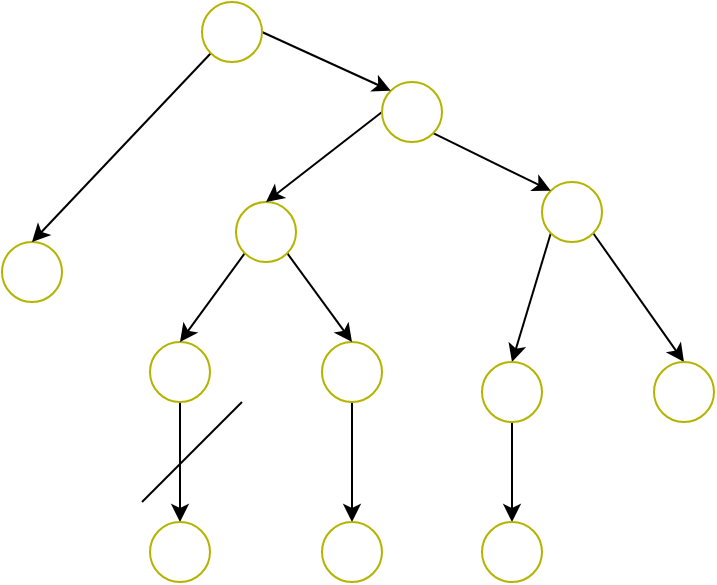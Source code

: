 <mxfile version="23.1.8" type="github">
  <diagram name="Page-1" id="Yzl3N8pKvQ0pY-97Gcgt">
    <mxGraphModel dx="791" dy="632" grid="1" gridSize="10" guides="1" tooltips="1" connect="1" arrows="1" fold="1" page="1" pageScale="1" pageWidth="827" pageHeight="1169" math="0" shadow="0">
      <root>
        <mxCell id="0" />
        <mxCell id="1" parent="0" />
        <mxCell id="oKikelOZNtLtG0cJ1z3B-6" value="" style="ellipse;whiteSpace=wrap;html=1;aspect=fixed;strokeColor=#B3B300;" vertex="1" parent="1">
          <mxGeometry x="310" y="170" width="30" height="30" as="geometry" />
        </mxCell>
        <mxCell id="oKikelOZNtLtG0cJ1z3B-27" style="edgeStyle=orthogonalEdgeStyle;rounded=0;orthogonalLoop=1;jettySize=auto;html=1;exitX=0.5;exitY=1;exitDx=0;exitDy=0;entryX=0.5;entryY=0;entryDx=0;entryDy=0;" edge="1" parent="1" source="oKikelOZNtLtG0cJ1z3B-8" target="oKikelOZNtLtG0cJ1z3B-10">
          <mxGeometry relative="1" as="geometry" />
        </mxCell>
        <mxCell id="oKikelOZNtLtG0cJ1z3B-8" value="" style="ellipse;whiteSpace=wrap;html=1;aspect=fixed;strokeColor=#B3B300;" vertex="1" parent="1">
          <mxGeometry x="384" y="220" width="30" height="30" as="geometry" />
        </mxCell>
        <mxCell id="oKikelOZNtLtG0cJ1z3B-28" value="" style="edgeStyle=orthogonalEdgeStyle;rounded=0;orthogonalLoop=1;jettySize=auto;html=1;" edge="1" parent="1" source="oKikelOZNtLtG0cJ1z3B-9" target="oKikelOZNtLtG0cJ1z3B-11">
          <mxGeometry relative="1" as="geometry" />
        </mxCell>
        <mxCell id="oKikelOZNtLtG0cJ1z3B-9" value="" style="ellipse;whiteSpace=wrap;html=1;aspect=fixed;strokeColor=#B3B300;" vertex="1" parent="1">
          <mxGeometry x="470" y="220" width="30" height="30" as="geometry" />
        </mxCell>
        <mxCell id="oKikelOZNtLtG0cJ1z3B-10" value="" style="ellipse;whiteSpace=wrap;html=1;aspect=fixed;strokeColor=#B3B300;" vertex="1" parent="1">
          <mxGeometry x="384" y="310" width="30" height="30" as="geometry" />
        </mxCell>
        <mxCell id="oKikelOZNtLtG0cJ1z3B-11" value="" style="ellipse;whiteSpace=wrap;html=1;aspect=fixed;strokeColor=#B3B300;" vertex="1" parent="1">
          <mxGeometry x="470" y="310" width="30" height="30" as="geometry" />
        </mxCell>
        <mxCell id="oKikelOZNtLtG0cJ1z3B-25" style="rounded=0;orthogonalLoop=1;jettySize=auto;html=1;exitX=0;exitY=1;exitDx=0;exitDy=0;entryX=0.5;entryY=0;entryDx=0;entryDy=0;" edge="1" parent="1" source="oKikelOZNtLtG0cJ1z3B-12" target="oKikelOZNtLtG0cJ1z3B-8">
          <mxGeometry relative="1" as="geometry" />
        </mxCell>
        <mxCell id="oKikelOZNtLtG0cJ1z3B-26" style="rounded=0;orthogonalLoop=1;jettySize=auto;html=1;exitX=1;exitY=1;exitDx=0;exitDy=0;entryX=0.5;entryY=0;entryDx=0;entryDy=0;" edge="1" parent="1" source="oKikelOZNtLtG0cJ1z3B-12" target="oKikelOZNtLtG0cJ1z3B-9">
          <mxGeometry relative="1" as="geometry" />
        </mxCell>
        <mxCell id="oKikelOZNtLtG0cJ1z3B-12" value="" style="ellipse;whiteSpace=wrap;html=1;aspect=fixed;strokeColor=#B3B300;" vertex="1" parent="1">
          <mxGeometry x="427" y="150" width="30" height="30" as="geometry" />
        </mxCell>
        <mxCell id="oKikelOZNtLtG0cJ1z3B-30" style="rounded=0;orthogonalLoop=1;jettySize=auto;html=1;exitX=0;exitY=1;exitDx=0;exitDy=0;entryX=0.5;entryY=0;entryDx=0;entryDy=0;" edge="1" parent="1" source="oKikelOZNtLtG0cJ1z3B-13" target="oKikelOZNtLtG0cJ1z3B-14">
          <mxGeometry relative="1" as="geometry" />
        </mxCell>
        <mxCell id="oKikelOZNtLtG0cJ1z3B-31" style="rounded=0;orthogonalLoop=1;jettySize=auto;html=1;exitX=1;exitY=1;exitDx=0;exitDy=0;entryX=0.5;entryY=0;entryDx=0;entryDy=0;" edge="1" parent="1" source="oKikelOZNtLtG0cJ1z3B-13" target="oKikelOZNtLtG0cJ1z3B-15">
          <mxGeometry relative="1" as="geometry" />
        </mxCell>
        <mxCell id="oKikelOZNtLtG0cJ1z3B-13" value="" style="ellipse;whiteSpace=wrap;html=1;aspect=fixed;strokeColor=#B3B300;" vertex="1" parent="1">
          <mxGeometry x="580" y="140" width="30" height="30" as="geometry" />
        </mxCell>
        <mxCell id="oKikelOZNtLtG0cJ1z3B-32" style="edgeStyle=orthogonalEdgeStyle;rounded=0;orthogonalLoop=1;jettySize=auto;html=1;exitX=0.5;exitY=1;exitDx=0;exitDy=0;entryX=0.5;entryY=0;entryDx=0;entryDy=0;" edge="1" parent="1" source="oKikelOZNtLtG0cJ1z3B-14" target="oKikelOZNtLtG0cJ1z3B-17">
          <mxGeometry relative="1" as="geometry" />
        </mxCell>
        <mxCell id="oKikelOZNtLtG0cJ1z3B-14" value="" style="ellipse;whiteSpace=wrap;html=1;aspect=fixed;strokeColor=#B3B300;" vertex="1" parent="1">
          <mxGeometry x="550" y="230" width="30" height="30" as="geometry" />
        </mxCell>
        <mxCell id="oKikelOZNtLtG0cJ1z3B-15" value="" style="ellipse;whiteSpace=wrap;html=1;aspect=fixed;strokeColor=#B3B300;" vertex="1" parent="1">
          <mxGeometry x="636" y="230" width="30" height="30" as="geometry" />
        </mxCell>
        <mxCell id="oKikelOZNtLtG0cJ1z3B-17" value="" style="ellipse;whiteSpace=wrap;html=1;aspect=fixed;strokeColor=#B3B300;" vertex="1" parent="1">
          <mxGeometry x="550" y="310" width="30" height="30" as="geometry" />
        </mxCell>
        <mxCell id="oKikelOZNtLtG0cJ1z3B-24" style="rounded=0;orthogonalLoop=1;jettySize=auto;html=1;exitX=0;exitY=0.5;exitDx=0;exitDy=0;entryX=0.5;entryY=0;entryDx=0;entryDy=0;" edge="1" parent="1" source="oKikelOZNtLtG0cJ1z3B-18" target="oKikelOZNtLtG0cJ1z3B-12">
          <mxGeometry relative="1" as="geometry" />
        </mxCell>
        <mxCell id="oKikelOZNtLtG0cJ1z3B-29" style="rounded=0;orthogonalLoop=1;jettySize=auto;html=1;exitX=1;exitY=1;exitDx=0;exitDy=0;entryX=0;entryY=0;entryDx=0;entryDy=0;" edge="1" parent="1" source="oKikelOZNtLtG0cJ1z3B-18" target="oKikelOZNtLtG0cJ1z3B-13">
          <mxGeometry relative="1" as="geometry" />
        </mxCell>
        <mxCell id="oKikelOZNtLtG0cJ1z3B-18" value="" style="ellipse;whiteSpace=wrap;html=1;aspect=fixed;strokeColor=#B3B300;" vertex="1" parent="1">
          <mxGeometry x="500" y="90" width="30" height="30" as="geometry" />
        </mxCell>
        <mxCell id="oKikelOZNtLtG0cJ1z3B-22" style="rounded=1;orthogonalLoop=1;jettySize=auto;html=1;exitX=0;exitY=1;exitDx=0;exitDy=0;entryX=0.5;entryY=0;entryDx=0;entryDy=0;" edge="1" parent="1" source="oKikelOZNtLtG0cJ1z3B-19" target="oKikelOZNtLtG0cJ1z3B-6">
          <mxGeometry relative="1" as="geometry" />
        </mxCell>
        <mxCell id="oKikelOZNtLtG0cJ1z3B-23" style="rounded=0;orthogonalLoop=1;jettySize=auto;html=1;exitX=1;exitY=0.5;exitDx=0;exitDy=0;entryX=0;entryY=0;entryDx=0;entryDy=0;" edge="1" parent="1" source="oKikelOZNtLtG0cJ1z3B-19" target="oKikelOZNtLtG0cJ1z3B-18">
          <mxGeometry relative="1" as="geometry" />
        </mxCell>
        <mxCell id="oKikelOZNtLtG0cJ1z3B-19" value="" style="ellipse;whiteSpace=wrap;html=1;aspect=fixed;strokeColor=#B3B300;" vertex="1" parent="1">
          <mxGeometry x="410" y="50" width="30" height="30" as="geometry" />
        </mxCell>
        <mxCell id="oKikelOZNtLtG0cJ1z3B-34" value="" style="endArrow=none;html=1;rounded=0;" edge="1" parent="1">
          <mxGeometry width="50" height="50" relative="1" as="geometry">
            <mxPoint x="380" y="300" as="sourcePoint" />
            <mxPoint x="430" y="250" as="targetPoint" />
          </mxGeometry>
        </mxCell>
      </root>
    </mxGraphModel>
  </diagram>
</mxfile>
